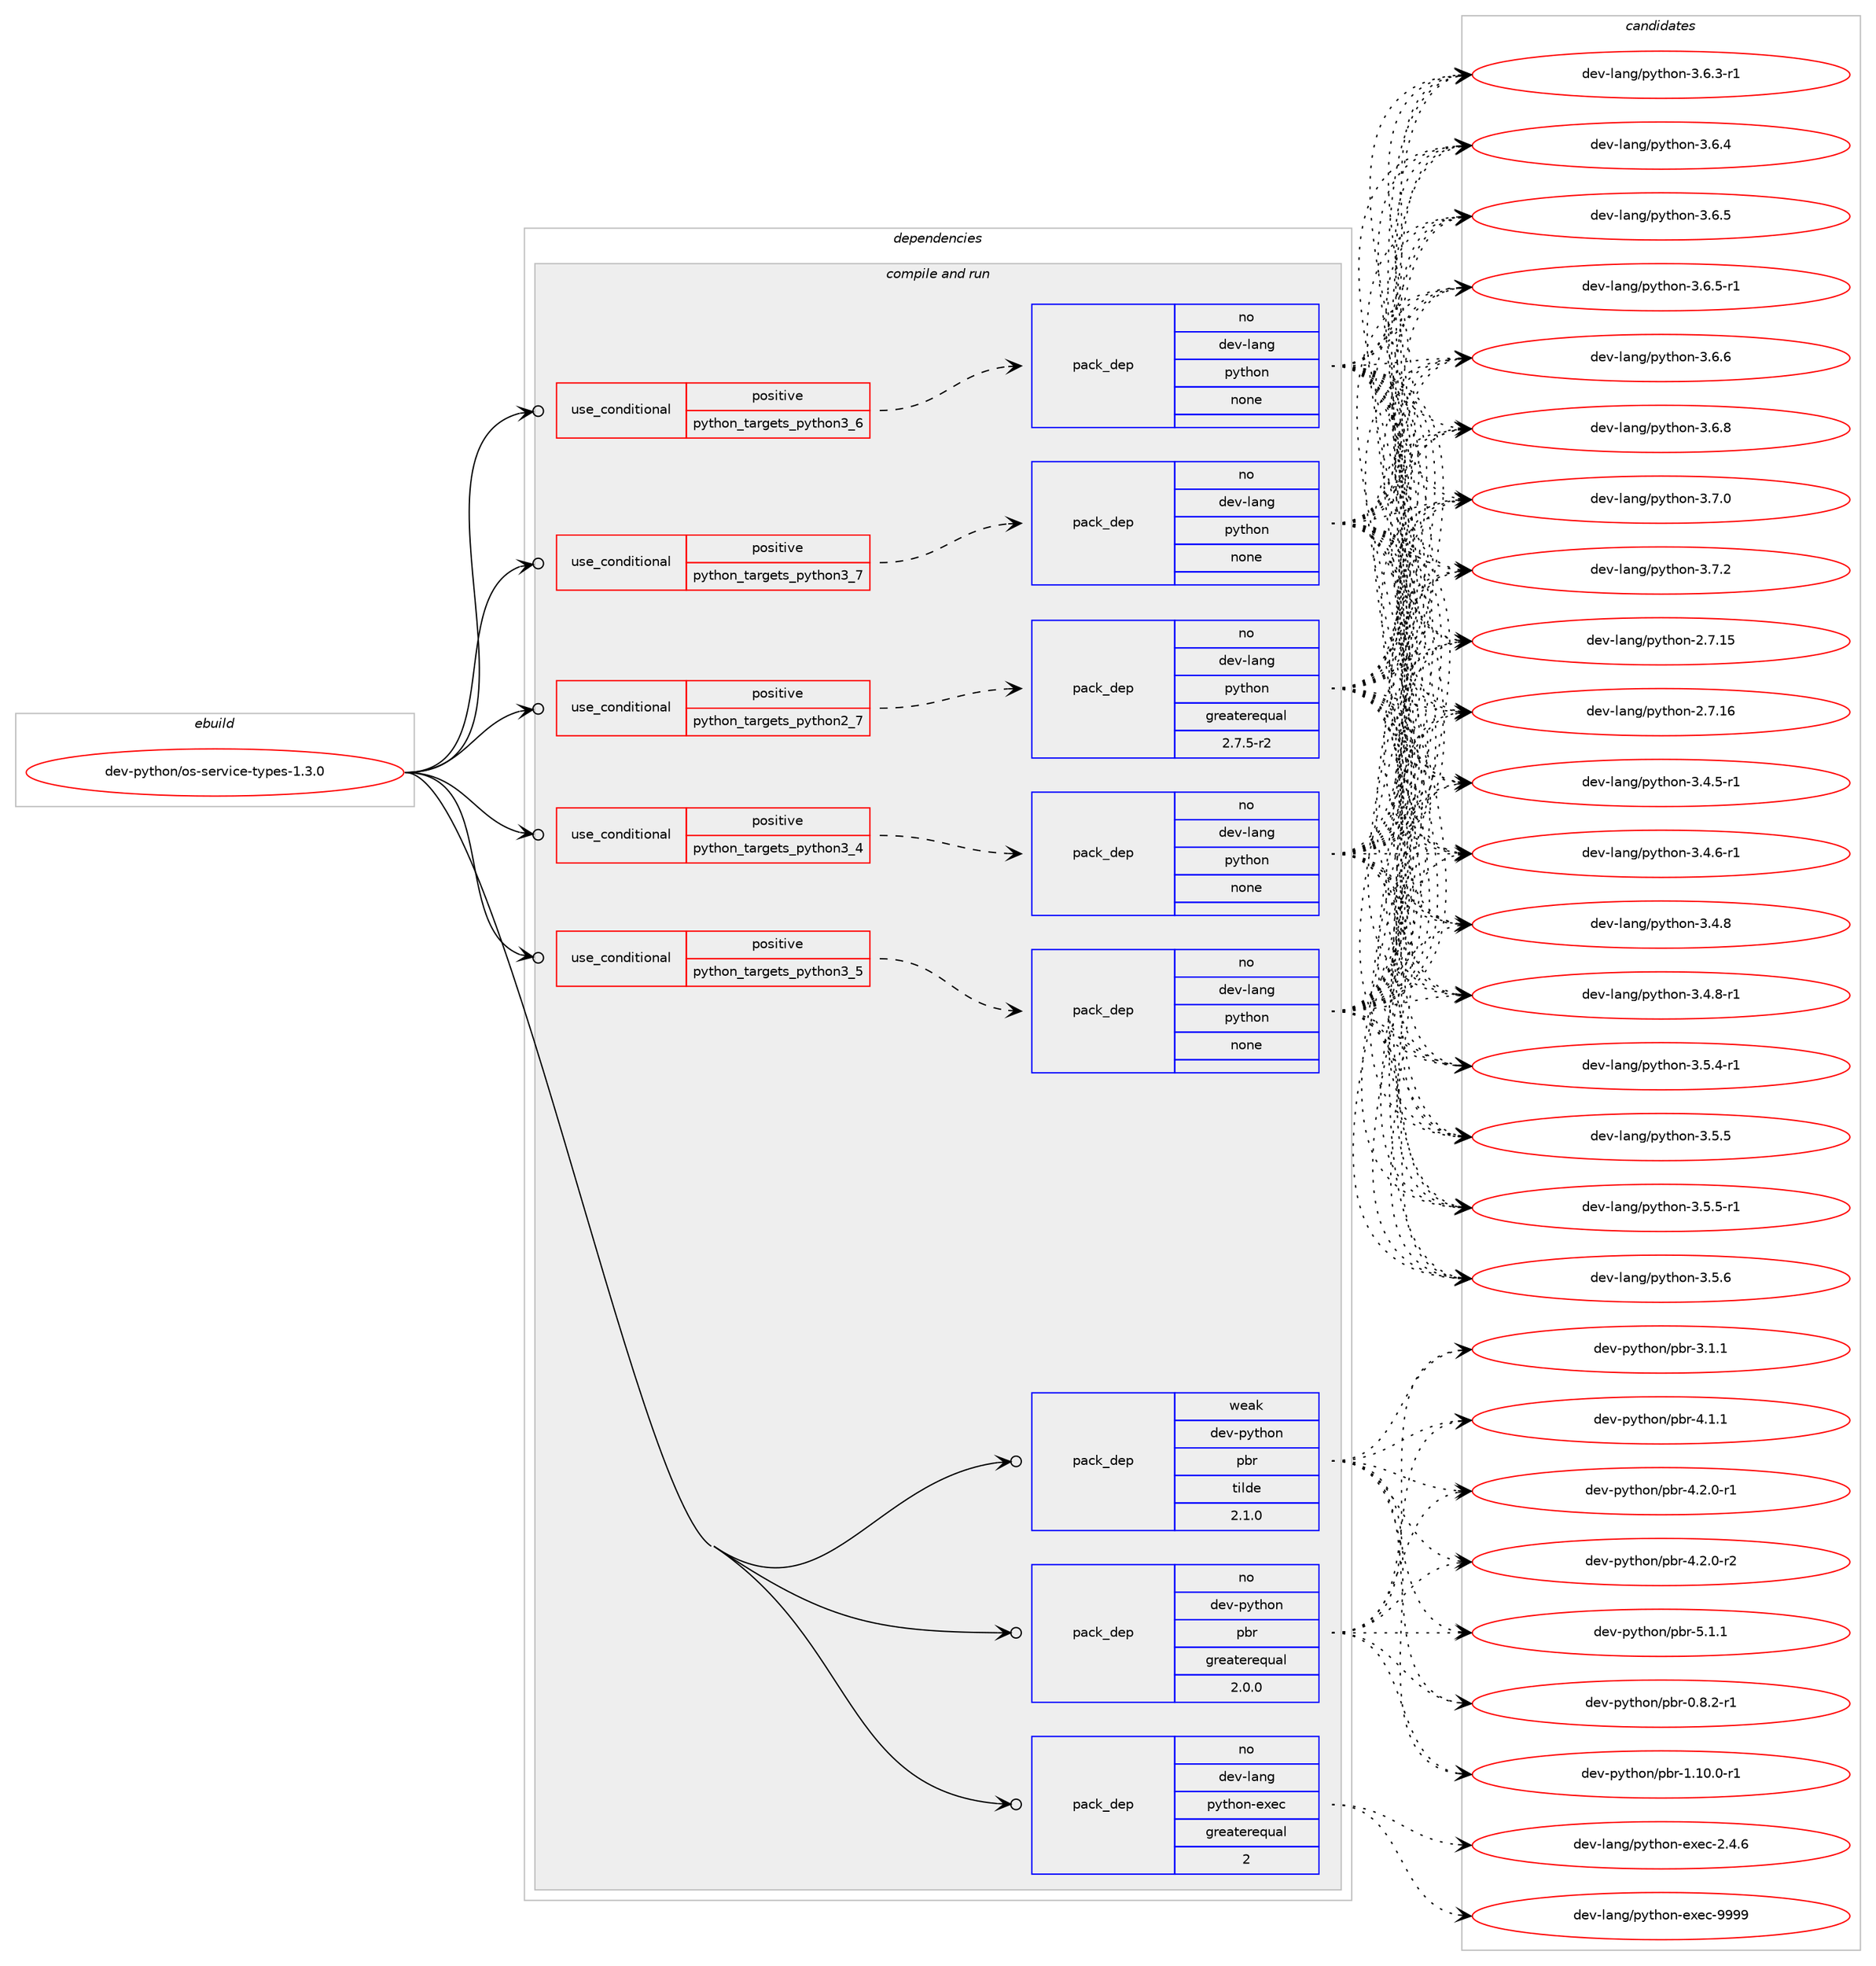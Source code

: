 digraph prolog {

# *************
# Graph options
# *************

newrank=true;
concentrate=true;
compound=true;
graph [rankdir=LR,fontname=Helvetica,fontsize=10,ranksep=1.5];#, ranksep=2.5, nodesep=0.2];
edge  [arrowhead=vee];
node  [fontname=Helvetica,fontsize=10];

# **********
# The ebuild
# **********

subgraph cluster_leftcol {
color=gray;
rank=same;
label=<<i>ebuild</i>>;
id [label="dev-python/os-service-types-1.3.0", color=red, width=4, href="../dev-python/os-service-types-1.3.0.svg"];
}

# ****************
# The dependencies
# ****************

subgraph cluster_midcol {
color=gray;
label=<<i>dependencies</i>>;
subgraph cluster_compile {
fillcolor="#eeeeee";
style=filled;
label=<<i>compile</i>>;
}
subgraph cluster_compileandrun {
fillcolor="#eeeeee";
style=filled;
label=<<i>compile and run</i>>;
subgraph cond378610 {
dependency1422244 [label=<<TABLE BORDER="0" CELLBORDER="1" CELLSPACING="0" CELLPADDING="4"><TR><TD ROWSPAN="3" CELLPADDING="10">use_conditional</TD></TR><TR><TD>positive</TD></TR><TR><TD>python_targets_python2_7</TD></TR></TABLE>>, shape=none, color=red];
subgraph pack1020357 {
dependency1422245 [label=<<TABLE BORDER="0" CELLBORDER="1" CELLSPACING="0" CELLPADDING="4" WIDTH="220"><TR><TD ROWSPAN="6" CELLPADDING="30">pack_dep</TD></TR><TR><TD WIDTH="110">no</TD></TR><TR><TD>dev-lang</TD></TR><TR><TD>python</TD></TR><TR><TD>greaterequal</TD></TR><TR><TD>2.7.5-r2</TD></TR></TABLE>>, shape=none, color=blue];
}
dependency1422244:e -> dependency1422245:w [weight=20,style="dashed",arrowhead="vee"];
}
id:e -> dependency1422244:w [weight=20,style="solid",arrowhead="odotvee"];
subgraph cond378611 {
dependency1422246 [label=<<TABLE BORDER="0" CELLBORDER="1" CELLSPACING="0" CELLPADDING="4"><TR><TD ROWSPAN="3" CELLPADDING="10">use_conditional</TD></TR><TR><TD>positive</TD></TR><TR><TD>python_targets_python3_4</TD></TR></TABLE>>, shape=none, color=red];
subgraph pack1020358 {
dependency1422247 [label=<<TABLE BORDER="0" CELLBORDER="1" CELLSPACING="0" CELLPADDING="4" WIDTH="220"><TR><TD ROWSPAN="6" CELLPADDING="30">pack_dep</TD></TR><TR><TD WIDTH="110">no</TD></TR><TR><TD>dev-lang</TD></TR><TR><TD>python</TD></TR><TR><TD>none</TD></TR><TR><TD></TD></TR></TABLE>>, shape=none, color=blue];
}
dependency1422246:e -> dependency1422247:w [weight=20,style="dashed",arrowhead="vee"];
}
id:e -> dependency1422246:w [weight=20,style="solid",arrowhead="odotvee"];
subgraph cond378612 {
dependency1422248 [label=<<TABLE BORDER="0" CELLBORDER="1" CELLSPACING="0" CELLPADDING="4"><TR><TD ROWSPAN="3" CELLPADDING="10">use_conditional</TD></TR><TR><TD>positive</TD></TR><TR><TD>python_targets_python3_5</TD></TR></TABLE>>, shape=none, color=red];
subgraph pack1020359 {
dependency1422249 [label=<<TABLE BORDER="0" CELLBORDER="1" CELLSPACING="0" CELLPADDING="4" WIDTH="220"><TR><TD ROWSPAN="6" CELLPADDING="30">pack_dep</TD></TR><TR><TD WIDTH="110">no</TD></TR><TR><TD>dev-lang</TD></TR><TR><TD>python</TD></TR><TR><TD>none</TD></TR><TR><TD></TD></TR></TABLE>>, shape=none, color=blue];
}
dependency1422248:e -> dependency1422249:w [weight=20,style="dashed",arrowhead="vee"];
}
id:e -> dependency1422248:w [weight=20,style="solid",arrowhead="odotvee"];
subgraph cond378613 {
dependency1422250 [label=<<TABLE BORDER="0" CELLBORDER="1" CELLSPACING="0" CELLPADDING="4"><TR><TD ROWSPAN="3" CELLPADDING="10">use_conditional</TD></TR><TR><TD>positive</TD></TR><TR><TD>python_targets_python3_6</TD></TR></TABLE>>, shape=none, color=red];
subgraph pack1020360 {
dependency1422251 [label=<<TABLE BORDER="0" CELLBORDER="1" CELLSPACING="0" CELLPADDING="4" WIDTH="220"><TR><TD ROWSPAN="6" CELLPADDING="30">pack_dep</TD></TR><TR><TD WIDTH="110">no</TD></TR><TR><TD>dev-lang</TD></TR><TR><TD>python</TD></TR><TR><TD>none</TD></TR><TR><TD></TD></TR></TABLE>>, shape=none, color=blue];
}
dependency1422250:e -> dependency1422251:w [weight=20,style="dashed",arrowhead="vee"];
}
id:e -> dependency1422250:w [weight=20,style="solid",arrowhead="odotvee"];
subgraph cond378614 {
dependency1422252 [label=<<TABLE BORDER="0" CELLBORDER="1" CELLSPACING="0" CELLPADDING="4"><TR><TD ROWSPAN="3" CELLPADDING="10">use_conditional</TD></TR><TR><TD>positive</TD></TR><TR><TD>python_targets_python3_7</TD></TR></TABLE>>, shape=none, color=red];
subgraph pack1020361 {
dependency1422253 [label=<<TABLE BORDER="0" CELLBORDER="1" CELLSPACING="0" CELLPADDING="4" WIDTH="220"><TR><TD ROWSPAN="6" CELLPADDING="30">pack_dep</TD></TR><TR><TD WIDTH="110">no</TD></TR><TR><TD>dev-lang</TD></TR><TR><TD>python</TD></TR><TR><TD>none</TD></TR><TR><TD></TD></TR></TABLE>>, shape=none, color=blue];
}
dependency1422252:e -> dependency1422253:w [weight=20,style="dashed",arrowhead="vee"];
}
id:e -> dependency1422252:w [weight=20,style="solid",arrowhead="odotvee"];
subgraph pack1020362 {
dependency1422254 [label=<<TABLE BORDER="0" CELLBORDER="1" CELLSPACING="0" CELLPADDING="4" WIDTH="220"><TR><TD ROWSPAN="6" CELLPADDING="30">pack_dep</TD></TR><TR><TD WIDTH="110">no</TD></TR><TR><TD>dev-lang</TD></TR><TR><TD>python-exec</TD></TR><TR><TD>greaterequal</TD></TR><TR><TD>2</TD></TR></TABLE>>, shape=none, color=blue];
}
id:e -> dependency1422254:w [weight=20,style="solid",arrowhead="odotvee"];
subgraph pack1020363 {
dependency1422255 [label=<<TABLE BORDER="0" CELLBORDER="1" CELLSPACING="0" CELLPADDING="4" WIDTH="220"><TR><TD ROWSPAN="6" CELLPADDING="30">pack_dep</TD></TR><TR><TD WIDTH="110">no</TD></TR><TR><TD>dev-python</TD></TR><TR><TD>pbr</TD></TR><TR><TD>greaterequal</TD></TR><TR><TD>2.0.0</TD></TR></TABLE>>, shape=none, color=blue];
}
id:e -> dependency1422255:w [weight=20,style="solid",arrowhead="odotvee"];
subgraph pack1020364 {
dependency1422256 [label=<<TABLE BORDER="0" CELLBORDER="1" CELLSPACING="0" CELLPADDING="4" WIDTH="220"><TR><TD ROWSPAN="6" CELLPADDING="30">pack_dep</TD></TR><TR><TD WIDTH="110">weak</TD></TR><TR><TD>dev-python</TD></TR><TR><TD>pbr</TD></TR><TR><TD>tilde</TD></TR><TR><TD>2.1.0</TD></TR></TABLE>>, shape=none, color=blue];
}
id:e -> dependency1422256:w [weight=20,style="solid",arrowhead="odotvee"];
}
subgraph cluster_run {
fillcolor="#eeeeee";
style=filled;
label=<<i>run</i>>;
}
}

# **************
# The candidates
# **************

subgraph cluster_choices {
rank=same;
color=gray;
label=<<i>candidates</i>>;

subgraph choice1020357 {
color=black;
nodesep=1;
choice10010111845108971101034711212111610411111045504655464953 [label="dev-lang/python-2.7.15", color=red, width=4,href="../dev-lang/python-2.7.15.svg"];
choice10010111845108971101034711212111610411111045504655464954 [label="dev-lang/python-2.7.16", color=red, width=4,href="../dev-lang/python-2.7.16.svg"];
choice1001011184510897110103471121211161041111104551465246534511449 [label="dev-lang/python-3.4.5-r1", color=red, width=4,href="../dev-lang/python-3.4.5-r1.svg"];
choice1001011184510897110103471121211161041111104551465246544511449 [label="dev-lang/python-3.4.6-r1", color=red, width=4,href="../dev-lang/python-3.4.6-r1.svg"];
choice100101118451089711010347112121116104111110455146524656 [label="dev-lang/python-3.4.8", color=red, width=4,href="../dev-lang/python-3.4.8.svg"];
choice1001011184510897110103471121211161041111104551465246564511449 [label="dev-lang/python-3.4.8-r1", color=red, width=4,href="../dev-lang/python-3.4.8-r1.svg"];
choice1001011184510897110103471121211161041111104551465346524511449 [label="dev-lang/python-3.5.4-r1", color=red, width=4,href="../dev-lang/python-3.5.4-r1.svg"];
choice100101118451089711010347112121116104111110455146534653 [label="dev-lang/python-3.5.5", color=red, width=4,href="../dev-lang/python-3.5.5.svg"];
choice1001011184510897110103471121211161041111104551465346534511449 [label="dev-lang/python-3.5.5-r1", color=red, width=4,href="../dev-lang/python-3.5.5-r1.svg"];
choice100101118451089711010347112121116104111110455146534654 [label="dev-lang/python-3.5.6", color=red, width=4,href="../dev-lang/python-3.5.6.svg"];
choice1001011184510897110103471121211161041111104551465446514511449 [label="dev-lang/python-3.6.3-r1", color=red, width=4,href="../dev-lang/python-3.6.3-r1.svg"];
choice100101118451089711010347112121116104111110455146544652 [label="dev-lang/python-3.6.4", color=red, width=4,href="../dev-lang/python-3.6.4.svg"];
choice100101118451089711010347112121116104111110455146544653 [label="dev-lang/python-3.6.5", color=red, width=4,href="../dev-lang/python-3.6.5.svg"];
choice1001011184510897110103471121211161041111104551465446534511449 [label="dev-lang/python-3.6.5-r1", color=red, width=4,href="../dev-lang/python-3.6.5-r1.svg"];
choice100101118451089711010347112121116104111110455146544654 [label="dev-lang/python-3.6.6", color=red, width=4,href="../dev-lang/python-3.6.6.svg"];
choice100101118451089711010347112121116104111110455146544656 [label="dev-lang/python-3.6.8", color=red, width=4,href="../dev-lang/python-3.6.8.svg"];
choice100101118451089711010347112121116104111110455146554648 [label="dev-lang/python-3.7.0", color=red, width=4,href="../dev-lang/python-3.7.0.svg"];
choice100101118451089711010347112121116104111110455146554650 [label="dev-lang/python-3.7.2", color=red, width=4,href="../dev-lang/python-3.7.2.svg"];
dependency1422245:e -> choice10010111845108971101034711212111610411111045504655464953:w [style=dotted,weight="100"];
dependency1422245:e -> choice10010111845108971101034711212111610411111045504655464954:w [style=dotted,weight="100"];
dependency1422245:e -> choice1001011184510897110103471121211161041111104551465246534511449:w [style=dotted,weight="100"];
dependency1422245:e -> choice1001011184510897110103471121211161041111104551465246544511449:w [style=dotted,weight="100"];
dependency1422245:e -> choice100101118451089711010347112121116104111110455146524656:w [style=dotted,weight="100"];
dependency1422245:e -> choice1001011184510897110103471121211161041111104551465246564511449:w [style=dotted,weight="100"];
dependency1422245:e -> choice1001011184510897110103471121211161041111104551465346524511449:w [style=dotted,weight="100"];
dependency1422245:e -> choice100101118451089711010347112121116104111110455146534653:w [style=dotted,weight="100"];
dependency1422245:e -> choice1001011184510897110103471121211161041111104551465346534511449:w [style=dotted,weight="100"];
dependency1422245:e -> choice100101118451089711010347112121116104111110455146534654:w [style=dotted,weight="100"];
dependency1422245:e -> choice1001011184510897110103471121211161041111104551465446514511449:w [style=dotted,weight="100"];
dependency1422245:e -> choice100101118451089711010347112121116104111110455146544652:w [style=dotted,weight="100"];
dependency1422245:e -> choice100101118451089711010347112121116104111110455146544653:w [style=dotted,weight="100"];
dependency1422245:e -> choice1001011184510897110103471121211161041111104551465446534511449:w [style=dotted,weight="100"];
dependency1422245:e -> choice100101118451089711010347112121116104111110455146544654:w [style=dotted,weight="100"];
dependency1422245:e -> choice100101118451089711010347112121116104111110455146544656:w [style=dotted,weight="100"];
dependency1422245:e -> choice100101118451089711010347112121116104111110455146554648:w [style=dotted,weight="100"];
dependency1422245:e -> choice100101118451089711010347112121116104111110455146554650:w [style=dotted,weight="100"];
}
subgraph choice1020358 {
color=black;
nodesep=1;
choice10010111845108971101034711212111610411111045504655464953 [label="dev-lang/python-2.7.15", color=red, width=4,href="../dev-lang/python-2.7.15.svg"];
choice10010111845108971101034711212111610411111045504655464954 [label="dev-lang/python-2.7.16", color=red, width=4,href="../dev-lang/python-2.7.16.svg"];
choice1001011184510897110103471121211161041111104551465246534511449 [label="dev-lang/python-3.4.5-r1", color=red, width=4,href="../dev-lang/python-3.4.5-r1.svg"];
choice1001011184510897110103471121211161041111104551465246544511449 [label="dev-lang/python-3.4.6-r1", color=red, width=4,href="../dev-lang/python-3.4.6-r1.svg"];
choice100101118451089711010347112121116104111110455146524656 [label="dev-lang/python-3.4.8", color=red, width=4,href="../dev-lang/python-3.4.8.svg"];
choice1001011184510897110103471121211161041111104551465246564511449 [label="dev-lang/python-3.4.8-r1", color=red, width=4,href="../dev-lang/python-3.4.8-r1.svg"];
choice1001011184510897110103471121211161041111104551465346524511449 [label="dev-lang/python-3.5.4-r1", color=red, width=4,href="../dev-lang/python-3.5.4-r1.svg"];
choice100101118451089711010347112121116104111110455146534653 [label="dev-lang/python-3.5.5", color=red, width=4,href="../dev-lang/python-3.5.5.svg"];
choice1001011184510897110103471121211161041111104551465346534511449 [label="dev-lang/python-3.5.5-r1", color=red, width=4,href="../dev-lang/python-3.5.5-r1.svg"];
choice100101118451089711010347112121116104111110455146534654 [label="dev-lang/python-3.5.6", color=red, width=4,href="../dev-lang/python-3.5.6.svg"];
choice1001011184510897110103471121211161041111104551465446514511449 [label="dev-lang/python-3.6.3-r1", color=red, width=4,href="../dev-lang/python-3.6.3-r1.svg"];
choice100101118451089711010347112121116104111110455146544652 [label="dev-lang/python-3.6.4", color=red, width=4,href="../dev-lang/python-3.6.4.svg"];
choice100101118451089711010347112121116104111110455146544653 [label="dev-lang/python-3.6.5", color=red, width=4,href="../dev-lang/python-3.6.5.svg"];
choice1001011184510897110103471121211161041111104551465446534511449 [label="dev-lang/python-3.6.5-r1", color=red, width=4,href="../dev-lang/python-3.6.5-r1.svg"];
choice100101118451089711010347112121116104111110455146544654 [label="dev-lang/python-3.6.6", color=red, width=4,href="../dev-lang/python-3.6.6.svg"];
choice100101118451089711010347112121116104111110455146544656 [label="dev-lang/python-3.6.8", color=red, width=4,href="../dev-lang/python-3.6.8.svg"];
choice100101118451089711010347112121116104111110455146554648 [label="dev-lang/python-3.7.0", color=red, width=4,href="../dev-lang/python-3.7.0.svg"];
choice100101118451089711010347112121116104111110455146554650 [label="dev-lang/python-3.7.2", color=red, width=4,href="../dev-lang/python-3.7.2.svg"];
dependency1422247:e -> choice10010111845108971101034711212111610411111045504655464953:w [style=dotted,weight="100"];
dependency1422247:e -> choice10010111845108971101034711212111610411111045504655464954:w [style=dotted,weight="100"];
dependency1422247:e -> choice1001011184510897110103471121211161041111104551465246534511449:w [style=dotted,weight="100"];
dependency1422247:e -> choice1001011184510897110103471121211161041111104551465246544511449:w [style=dotted,weight="100"];
dependency1422247:e -> choice100101118451089711010347112121116104111110455146524656:w [style=dotted,weight="100"];
dependency1422247:e -> choice1001011184510897110103471121211161041111104551465246564511449:w [style=dotted,weight="100"];
dependency1422247:e -> choice1001011184510897110103471121211161041111104551465346524511449:w [style=dotted,weight="100"];
dependency1422247:e -> choice100101118451089711010347112121116104111110455146534653:w [style=dotted,weight="100"];
dependency1422247:e -> choice1001011184510897110103471121211161041111104551465346534511449:w [style=dotted,weight="100"];
dependency1422247:e -> choice100101118451089711010347112121116104111110455146534654:w [style=dotted,weight="100"];
dependency1422247:e -> choice1001011184510897110103471121211161041111104551465446514511449:w [style=dotted,weight="100"];
dependency1422247:e -> choice100101118451089711010347112121116104111110455146544652:w [style=dotted,weight="100"];
dependency1422247:e -> choice100101118451089711010347112121116104111110455146544653:w [style=dotted,weight="100"];
dependency1422247:e -> choice1001011184510897110103471121211161041111104551465446534511449:w [style=dotted,weight="100"];
dependency1422247:e -> choice100101118451089711010347112121116104111110455146544654:w [style=dotted,weight="100"];
dependency1422247:e -> choice100101118451089711010347112121116104111110455146544656:w [style=dotted,weight="100"];
dependency1422247:e -> choice100101118451089711010347112121116104111110455146554648:w [style=dotted,weight="100"];
dependency1422247:e -> choice100101118451089711010347112121116104111110455146554650:w [style=dotted,weight="100"];
}
subgraph choice1020359 {
color=black;
nodesep=1;
choice10010111845108971101034711212111610411111045504655464953 [label="dev-lang/python-2.7.15", color=red, width=4,href="../dev-lang/python-2.7.15.svg"];
choice10010111845108971101034711212111610411111045504655464954 [label="dev-lang/python-2.7.16", color=red, width=4,href="../dev-lang/python-2.7.16.svg"];
choice1001011184510897110103471121211161041111104551465246534511449 [label="dev-lang/python-3.4.5-r1", color=red, width=4,href="../dev-lang/python-3.4.5-r1.svg"];
choice1001011184510897110103471121211161041111104551465246544511449 [label="dev-lang/python-3.4.6-r1", color=red, width=4,href="../dev-lang/python-3.4.6-r1.svg"];
choice100101118451089711010347112121116104111110455146524656 [label="dev-lang/python-3.4.8", color=red, width=4,href="../dev-lang/python-3.4.8.svg"];
choice1001011184510897110103471121211161041111104551465246564511449 [label="dev-lang/python-3.4.8-r1", color=red, width=4,href="../dev-lang/python-3.4.8-r1.svg"];
choice1001011184510897110103471121211161041111104551465346524511449 [label="dev-lang/python-3.5.4-r1", color=red, width=4,href="../dev-lang/python-3.5.4-r1.svg"];
choice100101118451089711010347112121116104111110455146534653 [label="dev-lang/python-3.5.5", color=red, width=4,href="../dev-lang/python-3.5.5.svg"];
choice1001011184510897110103471121211161041111104551465346534511449 [label="dev-lang/python-3.5.5-r1", color=red, width=4,href="../dev-lang/python-3.5.5-r1.svg"];
choice100101118451089711010347112121116104111110455146534654 [label="dev-lang/python-3.5.6", color=red, width=4,href="../dev-lang/python-3.5.6.svg"];
choice1001011184510897110103471121211161041111104551465446514511449 [label="dev-lang/python-3.6.3-r1", color=red, width=4,href="../dev-lang/python-3.6.3-r1.svg"];
choice100101118451089711010347112121116104111110455146544652 [label="dev-lang/python-3.6.4", color=red, width=4,href="../dev-lang/python-3.6.4.svg"];
choice100101118451089711010347112121116104111110455146544653 [label="dev-lang/python-3.6.5", color=red, width=4,href="../dev-lang/python-3.6.5.svg"];
choice1001011184510897110103471121211161041111104551465446534511449 [label="dev-lang/python-3.6.5-r1", color=red, width=4,href="../dev-lang/python-3.6.5-r1.svg"];
choice100101118451089711010347112121116104111110455146544654 [label="dev-lang/python-3.6.6", color=red, width=4,href="../dev-lang/python-3.6.6.svg"];
choice100101118451089711010347112121116104111110455146544656 [label="dev-lang/python-3.6.8", color=red, width=4,href="../dev-lang/python-3.6.8.svg"];
choice100101118451089711010347112121116104111110455146554648 [label="dev-lang/python-3.7.0", color=red, width=4,href="../dev-lang/python-3.7.0.svg"];
choice100101118451089711010347112121116104111110455146554650 [label="dev-lang/python-3.7.2", color=red, width=4,href="../dev-lang/python-3.7.2.svg"];
dependency1422249:e -> choice10010111845108971101034711212111610411111045504655464953:w [style=dotted,weight="100"];
dependency1422249:e -> choice10010111845108971101034711212111610411111045504655464954:w [style=dotted,weight="100"];
dependency1422249:e -> choice1001011184510897110103471121211161041111104551465246534511449:w [style=dotted,weight="100"];
dependency1422249:e -> choice1001011184510897110103471121211161041111104551465246544511449:w [style=dotted,weight="100"];
dependency1422249:e -> choice100101118451089711010347112121116104111110455146524656:w [style=dotted,weight="100"];
dependency1422249:e -> choice1001011184510897110103471121211161041111104551465246564511449:w [style=dotted,weight="100"];
dependency1422249:e -> choice1001011184510897110103471121211161041111104551465346524511449:w [style=dotted,weight="100"];
dependency1422249:e -> choice100101118451089711010347112121116104111110455146534653:w [style=dotted,weight="100"];
dependency1422249:e -> choice1001011184510897110103471121211161041111104551465346534511449:w [style=dotted,weight="100"];
dependency1422249:e -> choice100101118451089711010347112121116104111110455146534654:w [style=dotted,weight="100"];
dependency1422249:e -> choice1001011184510897110103471121211161041111104551465446514511449:w [style=dotted,weight="100"];
dependency1422249:e -> choice100101118451089711010347112121116104111110455146544652:w [style=dotted,weight="100"];
dependency1422249:e -> choice100101118451089711010347112121116104111110455146544653:w [style=dotted,weight="100"];
dependency1422249:e -> choice1001011184510897110103471121211161041111104551465446534511449:w [style=dotted,weight="100"];
dependency1422249:e -> choice100101118451089711010347112121116104111110455146544654:w [style=dotted,weight="100"];
dependency1422249:e -> choice100101118451089711010347112121116104111110455146544656:w [style=dotted,weight="100"];
dependency1422249:e -> choice100101118451089711010347112121116104111110455146554648:w [style=dotted,weight="100"];
dependency1422249:e -> choice100101118451089711010347112121116104111110455146554650:w [style=dotted,weight="100"];
}
subgraph choice1020360 {
color=black;
nodesep=1;
choice10010111845108971101034711212111610411111045504655464953 [label="dev-lang/python-2.7.15", color=red, width=4,href="../dev-lang/python-2.7.15.svg"];
choice10010111845108971101034711212111610411111045504655464954 [label="dev-lang/python-2.7.16", color=red, width=4,href="../dev-lang/python-2.7.16.svg"];
choice1001011184510897110103471121211161041111104551465246534511449 [label="dev-lang/python-3.4.5-r1", color=red, width=4,href="../dev-lang/python-3.4.5-r1.svg"];
choice1001011184510897110103471121211161041111104551465246544511449 [label="dev-lang/python-3.4.6-r1", color=red, width=4,href="../dev-lang/python-3.4.6-r1.svg"];
choice100101118451089711010347112121116104111110455146524656 [label="dev-lang/python-3.4.8", color=red, width=4,href="../dev-lang/python-3.4.8.svg"];
choice1001011184510897110103471121211161041111104551465246564511449 [label="dev-lang/python-3.4.8-r1", color=red, width=4,href="../dev-lang/python-3.4.8-r1.svg"];
choice1001011184510897110103471121211161041111104551465346524511449 [label="dev-lang/python-3.5.4-r1", color=red, width=4,href="../dev-lang/python-3.5.4-r1.svg"];
choice100101118451089711010347112121116104111110455146534653 [label="dev-lang/python-3.5.5", color=red, width=4,href="../dev-lang/python-3.5.5.svg"];
choice1001011184510897110103471121211161041111104551465346534511449 [label="dev-lang/python-3.5.5-r1", color=red, width=4,href="../dev-lang/python-3.5.5-r1.svg"];
choice100101118451089711010347112121116104111110455146534654 [label="dev-lang/python-3.5.6", color=red, width=4,href="../dev-lang/python-3.5.6.svg"];
choice1001011184510897110103471121211161041111104551465446514511449 [label="dev-lang/python-3.6.3-r1", color=red, width=4,href="../dev-lang/python-3.6.3-r1.svg"];
choice100101118451089711010347112121116104111110455146544652 [label="dev-lang/python-3.6.4", color=red, width=4,href="../dev-lang/python-3.6.4.svg"];
choice100101118451089711010347112121116104111110455146544653 [label="dev-lang/python-3.6.5", color=red, width=4,href="../dev-lang/python-3.6.5.svg"];
choice1001011184510897110103471121211161041111104551465446534511449 [label="dev-lang/python-3.6.5-r1", color=red, width=4,href="../dev-lang/python-3.6.5-r1.svg"];
choice100101118451089711010347112121116104111110455146544654 [label="dev-lang/python-3.6.6", color=red, width=4,href="../dev-lang/python-3.6.6.svg"];
choice100101118451089711010347112121116104111110455146544656 [label="dev-lang/python-3.6.8", color=red, width=4,href="../dev-lang/python-3.6.8.svg"];
choice100101118451089711010347112121116104111110455146554648 [label="dev-lang/python-3.7.0", color=red, width=4,href="../dev-lang/python-3.7.0.svg"];
choice100101118451089711010347112121116104111110455146554650 [label="dev-lang/python-3.7.2", color=red, width=4,href="../dev-lang/python-3.7.2.svg"];
dependency1422251:e -> choice10010111845108971101034711212111610411111045504655464953:w [style=dotted,weight="100"];
dependency1422251:e -> choice10010111845108971101034711212111610411111045504655464954:w [style=dotted,weight="100"];
dependency1422251:e -> choice1001011184510897110103471121211161041111104551465246534511449:w [style=dotted,weight="100"];
dependency1422251:e -> choice1001011184510897110103471121211161041111104551465246544511449:w [style=dotted,weight="100"];
dependency1422251:e -> choice100101118451089711010347112121116104111110455146524656:w [style=dotted,weight="100"];
dependency1422251:e -> choice1001011184510897110103471121211161041111104551465246564511449:w [style=dotted,weight="100"];
dependency1422251:e -> choice1001011184510897110103471121211161041111104551465346524511449:w [style=dotted,weight="100"];
dependency1422251:e -> choice100101118451089711010347112121116104111110455146534653:w [style=dotted,weight="100"];
dependency1422251:e -> choice1001011184510897110103471121211161041111104551465346534511449:w [style=dotted,weight="100"];
dependency1422251:e -> choice100101118451089711010347112121116104111110455146534654:w [style=dotted,weight="100"];
dependency1422251:e -> choice1001011184510897110103471121211161041111104551465446514511449:w [style=dotted,weight="100"];
dependency1422251:e -> choice100101118451089711010347112121116104111110455146544652:w [style=dotted,weight="100"];
dependency1422251:e -> choice100101118451089711010347112121116104111110455146544653:w [style=dotted,weight="100"];
dependency1422251:e -> choice1001011184510897110103471121211161041111104551465446534511449:w [style=dotted,weight="100"];
dependency1422251:e -> choice100101118451089711010347112121116104111110455146544654:w [style=dotted,weight="100"];
dependency1422251:e -> choice100101118451089711010347112121116104111110455146544656:w [style=dotted,weight="100"];
dependency1422251:e -> choice100101118451089711010347112121116104111110455146554648:w [style=dotted,weight="100"];
dependency1422251:e -> choice100101118451089711010347112121116104111110455146554650:w [style=dotted,weight="100"];
}
subgraph choice1020361 {
color=black;
nodesep=1;
choice10010111845108971101034711212111610411111045504655464953 [label="dev-lang/python-2.7.15", color=red, width=4,href="../dev-lang/python-2.7.15.svg"];
choice10010111845108971101034711212111610411111045504655464954 [label="dev-lang/python-2.7.16", color=red, width=4,href="../dev-lang/python-2.7.16.svg"];
choice1001011184510897110103471121211161041111104551465246534511449 [label="dev-lang/python-3.4.5-r1", color=red, width=4,href="../dev-lang/python-3.4.5-r1.svg"];
choice1001011184510897110103471121211161041111104551465246544511449 [label="dev-lang/python-3.4.6-r1", color=red, width=4,href="../dev-lang/python-3.4.6-r1.svg"];
choice100101118451089711010347112121116104111110455146524656 [label="dev-lang/python-3.4.8", color=red, width=4,href="../dev-lang/python-3.4.8.svg"];
choice1001011184510897110103471121211161041111104551465246564511449 [label="dev-lang/python-3.4.8-r1", color=red, width=4,href="../dev-lang/python-3.4.8-r1.svg"];
choice1001011184510897110103471121211161041111104551465346524511449 [label="dev-lang/python-3.5.4-r1", color=red, width=4,href="../dev-lang/python-3.5.4-r1.svg"];
choice100101118451089711010347112121116104111110455146534653 [label="dev-lang/python-3.5.5", color=red, width=4,href="../dev-lang/python-3.5.5.svg"];
choice1001011184510897110103471121211161041111104551465346534511449 [label="dev-lang/python-3.5.5-r1", color=red, width=4,href="../dev-lang/python-3.5.5-r1.svg"];
choice100101118451089711010347112121116104111110455146534654 [label="dev-lang/python-3.5.6", color=red, width=4,href="../dev-lang/python-3.5.6.svg"];
choice1001011184510897110103471121211161041111104551465446514511449 [label="dev-lang/python-3.6.3-r1", color=red, width=4,href="../dev-lang/python-3.6.3-r1.svg"];
choice100101118451089711010347112121116104111110455146544652 [label="dev-lang/python-3.6.4", color=red, width=4,href="../dev-lang/python-3.6.4.svg"];
choice100101118451089711010347112121116104111110455146544653 [label="dev-lang/python-3.6.5", color=red, width=4,href="../dev-lang/python-3.6.5.svg"];
choice1001011184510897110103471121211161041111104551465446534511449 [label="dev-lang/python-3.6.5-r1", color=red, width=4,href="../dev-lang/python-3.6.5-r1.svg"];
choice100101118451089711010347112121116104111110455146544654 [label="dev-lang/python-3.6.6", color=red, width=4,href="../dev-lang/python-3.6.6.svg"];
choice100101118451089711010347112121116104111110455146544656 [label="dev-lang/python-3.6.8", color=red, width=4,href="../dev-lang/python-3.6.8.svg"];
choice100101118451089711010347112121116104111110455146554648 [label="dev-lang/python-3.7.0", color=red, width=4,href="../dev-lang/python-3.7.0.svg"];
choice100101118451089711010347112121116104111110455146554650 [label="dev-lang/python-3.7.2", color=red, width=4,href="../dev-lang/python-3.7.2.svg"];
dependency1422253:e -> choice10010111845108971101034711212111610411111045504655464953:w [style=dotted,weight="100"];
dependency1422253:e -> choice10010111845108971101034711212111610411111045504655464954:w [style=dotted,weight="100"];
dependency1422253:e -> choice1001011184510897110103471121211161041111104551465246534511449:w [style=dotted,weight="100"];
dependency1422253:e -> choice1001011184510897110103471121211161041111104551465246544511449:w [style=dotted,weight="100"];
dependency1422253:e -> choice100101118451089711010347112121116104111110455146524656:w [style=dotted,weight="100"];
dependency1422253:e -> choice1001011184510897110103471121211161041111104551465246564511449:w [style=dotted,weight="100"];
dependency1422253:e -> choice1001011184510897110103471121211161041111104551465346524511449:w [style=dotted,weight="100"];
dependency1422253:e -> choice100101118451089711010347112121116104111110455146534653:w [style=dotted,weight="100"];
dependency1422253:e -> choice1001011184510897110103471121211161041111104551465346534511449:w [style=dotted,weight="100"];
dependency1422253:e -> choice100101118451089711010347112121116104111110455146534654:w [style=dotted,weight="100"];
dependency1422253:e -> choice1001011184510897110103471121211161041111104551465446514511449:w [style=dotted,weight="100"];
dependency1422253:e -> choice100101118451089711010347112121116104111110455146544652:w [style=dotted,weight="100"];
dependency1422253:e -> choice100101118451089711010347112121116104111110455146544653:w [style=dotted,weight="100"];
dependency1422253:e -> choice1001011184510897110103471121211161041111104551465446534511449:w [style=dotted,weight="100"];
dependency1422253:e -> choice100101118451089711010347112121116104111110455146544654:w [style=dotted,weight="100"];
dependency1422253:e -> choice100101118451089711010347112121116104111110455146544656:w [style=dotted,weight="100"];
dependency1422253:e -> choice100101118451089711010347112121116104111110455146554648:w [style=dotted,weight="100"];
dependency1422253:e -> choice100101118451089711010347112121116104111110455146554650:w [style=dotted,weight="100"];
}
subgraph choice1020362 {
color=black;
nodesep=1;
choice1001011184510897110103471121211161041111104510112010199455046524654 [label="dev-lang/python-exec-2.4.6", color=red, width=4,href="../dev-lang/python-exec-2.4.6.svg"];
choice10010111845108971101034711212111610411111045101120101994557575757 [label="dev-lang/python-exec-9999", color=red, width=4,href="../dev-lang/python-exec-9999.svg"];
dependency1422254:e -> choice1001011184510897110103471121211161041111104510112010199455046524654:w [style=dotted,weight="100"];
dependency1422254:e -> choice10010111845108971101034711212111610411111045101120101994557575757:w [style=dotted,weight="100"];
}
subgraph choice1020363 {
color=black;
nodesep=1;
choice1001011184511212111610411111047112981144548465646504511449 [label="dev-python/pbr-0.8.2-r1", color=red, width=4,href="../dev-python/pbr-0.8.2-r1.svg"];
choice100101118451121211161041111104711298114454946494846484511449 [label="dev-python/pbr-1.10.0-r1", color=red, width=4,href="../dev-python/pbr-1.10.0-r1.svg"];
choice100101118451121211161041111104711298114455146494649 [label="dev-python/pbr-3.1.1", color=red, width=4,href="../dev-python/pbr-3.1.1.svg"];
choice100101118451121211161041111104711298114455246494649 [label="dev-python/pbr-4.1.1", color=red, width=4,href="../dev-python/pbr-4.1.1.svg"];
choice1001011184511212111610411111047112981144552465046484511449 [label="dev-python/pbr-4.2.0-r1", color=red, width=4,href="../dev-python/pbr-4.2.0-r1.svg"];
choice1001011184511212111610411111047112981144552465046484511450 [label="dev-python/pbr-4.2.0-r2", color=red, width=4,href="../dev-python/pbr-4.2.0-r2.svg"];
choice100101118451121211161041111104711298114455346494649 [label="dev-python/pbr-5.1.1", color=red, width=4,href="../dev-python/pbr-5.1.1.svg"];
dependency1422255:e -> choice1001011184511212111610411111047112981144548465646504511449:w [style=dotted,weight="100"];
dependency1422255:e -> choice100101118451121211161041111104711298114454946494846484511449:w [style=dotted,weight="100"];
dependency1422255:e -> choice100101118451121211161041111104711298114455146494649:w [style=dotted,weight="100"];
dependency1422255:e -> choice100101118451121211161041111104711298114455246494649:w [style=dotted,weight="100"];
dependency1422255:e -> choice1001011184511212111610411111047112981144552465046484511449:w [style=dotted,weight="100"];
dependency1422255:e -> choice1001011184511212111610411111047112981144552465046484511450:w [style=dotted,weight="100"];
dependency1422255:e -> choice100101118451121211161041111104711298114455346494649:w [style=dotted,weight="100"];
}
subgraph choice1020364 {
color=black;
nodesep=1;
choice1001011184511212111610411111047112981144548465646504511449 [label="dev-python/pbr-0.8.2-r1", color=red, width=4,href="../dev-python/pbr-0.8.2-r1.svg"];
choice100101118451121211161041111104711298114454946494846484511449 [label="dev-python/pbr-1.10.0-r1", color=red, width=4,href="../dev-python/pbr-1.10.0-r1.svg"];
choice100101118451121211161041111104711298114455146494649 [label="dev-python/pbr-3.1.1", color=red, width=4,href="../dev-python/pbr-3.1.1.svg"];
choice100101118451121211161041111104711298114455246494649 [label="dev-python/pbr-4.1.1", color=red, width=4,href="../dev-python/pbr-4.1.1.svg"];
choice1001011184511212111610411111047112981144552465046484511449 [label="dev-python/pbr-4.2.0-r1", color=red, width=4,href="../dev-python/pbr-4.2.0-r1.svg"];
choice1001011184511212111610411111047112981144552465046484511450 [label="dev-python/pbr-4.2.0-r2", color=red, width=4,href="../dev-python/pbr-4.2.0-r2.svg"];
choice100101118451121211161041111104711298114455346494649 [label="dev-python/pbr-5.1.1", color=red, width=4,href="../dev-python/pbr-5.1.1.svg"];
dependency1422256:e -> choice1001011184511212111610411111047112981144548465646504511449:w [style=dotted,weight="100"];
dependency1422256:e -> choice100101118451121211161041111104711298114454946494846484511449:w [style=dotted,weight="100"];
dependency1422256:e -> choice100101118451121211161041111104711298114455146494649:w [style=dotted,weight="100"];
dependency1422256:e -> choice100101118451121211161041111104711298114455246494649:w [style=dotted,weight="100"];
dependency1422256:e -> choice1001011184511212111610411111047112981144552465046484511449:w [style=dotted,weight="100"];
dependency1422256:e -> choice1001011184511212111610411111047112981144552465046484511450:w [style=dotted,weight="100"];
dependency1422256:e -> choice100101118451121211161041111104711298114455346494649:w [style=dotted,weight="100"];
}
}

}

